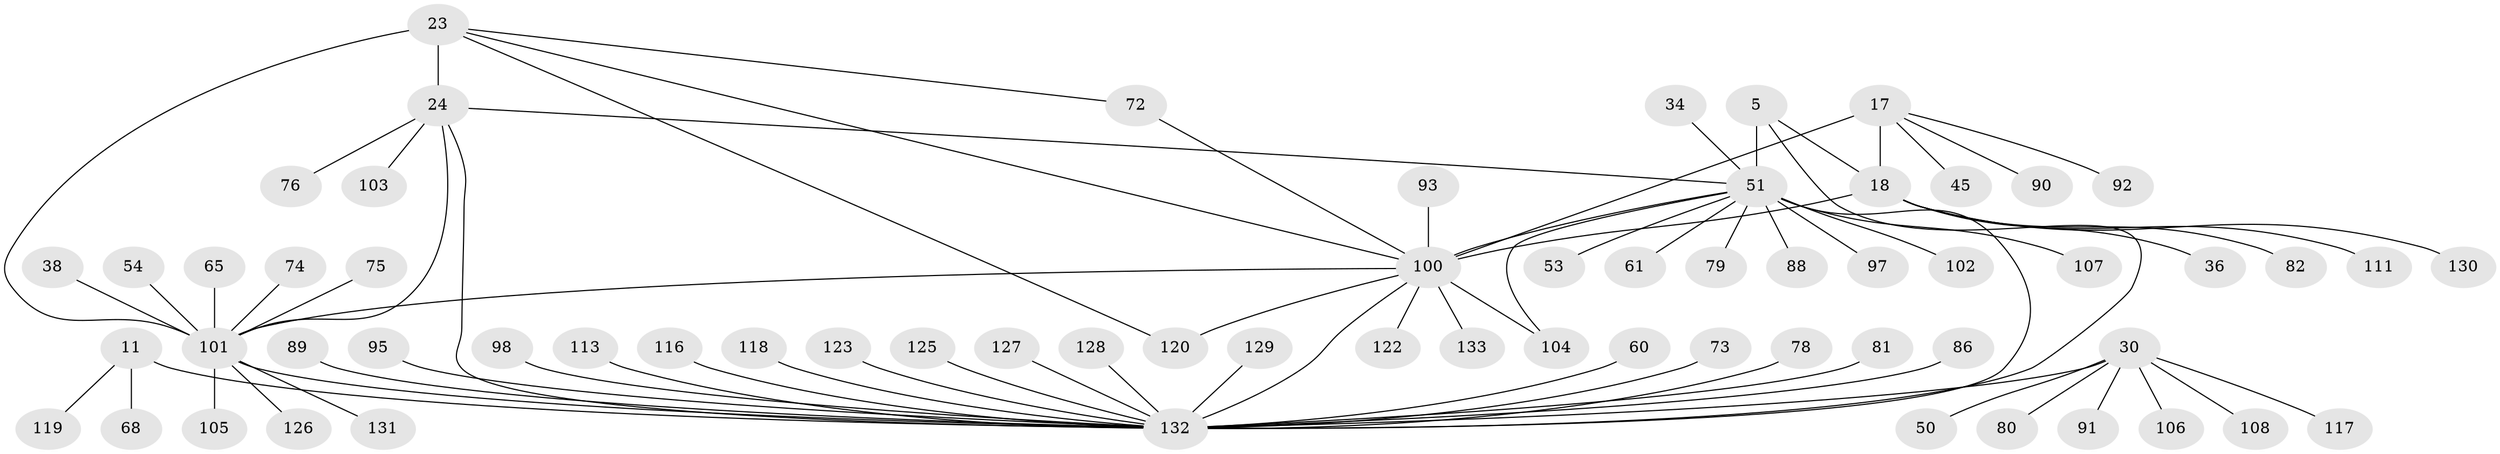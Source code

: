 // original degree distribution, {8: 0.05263157894736842, 10: 0.022556390977443608, 6: 0.03007518796992481, 12: 0.007518796992481203, 7: 0.06015037593984962, 11: 0.015037593984962405, 13: 0.015037593984962405, 9: 0.015037593984962405, 15: 0.007518796992481203, 2: 0.21052631578947367, 1: 0.48120300751879697, 3: 0.06766917293233082, 4: 0.015037593984962405}
// Generated by graph-tools (version 1.1) at 2025/58/03/04/25 21:58:08]
// undirected, 66 vertices, 77 edges
graph export_dot {
graph [start="1"]
  node [color=gray90,style=filled];
  5 [super="+3"];
  11 [super="+7"];
  17 [super="+15"];
  18 [super="+14"];
  23 [super="+19"];
  24 [super="+20"];
  30 [super="+29"];
  34;
  36;
  38;
  45 [super="+31"];
  50;
  51 [super="+40+6"];
  53 [super="+49"];
  54 [super="+35"];
  60;
  61;
  65;
  68;
  72;
  73;
  74;
  75;
  76;
  78;
  79;
  80;
  81 [super="+77"];
  82;
  86 [super="+66"];
  88 [super="+83"];
  89;
  90;
  91;
  92;
  93;
  95;
  97;
  98 [super="+96"];
  100 [super="+57+33+85"];
  101 [super="+22"];
  102;
  103;
  104;
  105;
  106;
  107 [super="+84"];
  108 [super="+52"];
  111 [super="+71"];
  113 [super="+56"];
  116 [super="+32"];
  117;
  118 [super="+115"];
  119;
  120;
  122;
  123;
  125;
  126;
  127;
  128;
  129;
  130;
  131;
  132 [super="+112+121+124"];
  133;
  5 -- 18;
  5 -- 132;
  5 -- 51 [weight=8];
  11 -- 68;
  11 -- 119;
  11 -- 132 [weight=9];
  17 -- 18 [weight=4];
  17 -- 90;
  17 -- 92;
  17 -- 45;
  17 -- 100 [weight=5];
  18 -- 82;
  18 -- 130;
  18 -- 36;
  18 -- 100 [weight=5];
  18 -- 111;
  23 -- 24 [weight=4];
  23 -- 72;
  23 -- 120;
  23 -- 100;
  23 -- 101 [weight=4];
  24 -- 103;
  24 -- 76;
  24 -- 101 [weight=4];
  24 -- 132;
  24 -- 51;
  30 -- 91;
  30 -- 117;
  30 -- 80;
  30 -- 50;
  30 -- 106;
  30 -- 108;
  30 -- 132 [weight=8];
  34 -- 51;
  38 -- 101;
  51 -- 97;
  51 -- 100 [weight=2];
  51 -- 107;
  51 -- 79;
  51 -- 53;
  51 -- 88;
  51 -- 132 [weight=5];
  51 -- 102;
  51 -- 104;
  51 -- 61;
  54 -- 101;
  60 -- 132;
  65 -- 101;
  72 -- 100;
  73 -- 132;
  74 -- 101;
  75 -- 101;
  78 -- 132;
  81 -- 132;
  86 -- 132;
  89 -- 132;
  93 -- 100;
  95 -- 132;
  98 -- 132;
  100 -- 120;
  100 -- 122;
  100 -- 133;
  100 -- 104;
  100 -- 132 [weight=4];
  100 -- 101 [weight=2];
  101 -- 131;
  101 -- 105;
  101 -- 126;
  101 -- 132 [weight=4];
  113 -- 132;
  116 -- 132;
  118 -- 132;
  123 -- 132;
  125 -- 132;
  127 -- 132;
  128 -- 132;
  129 -- 132;
}

